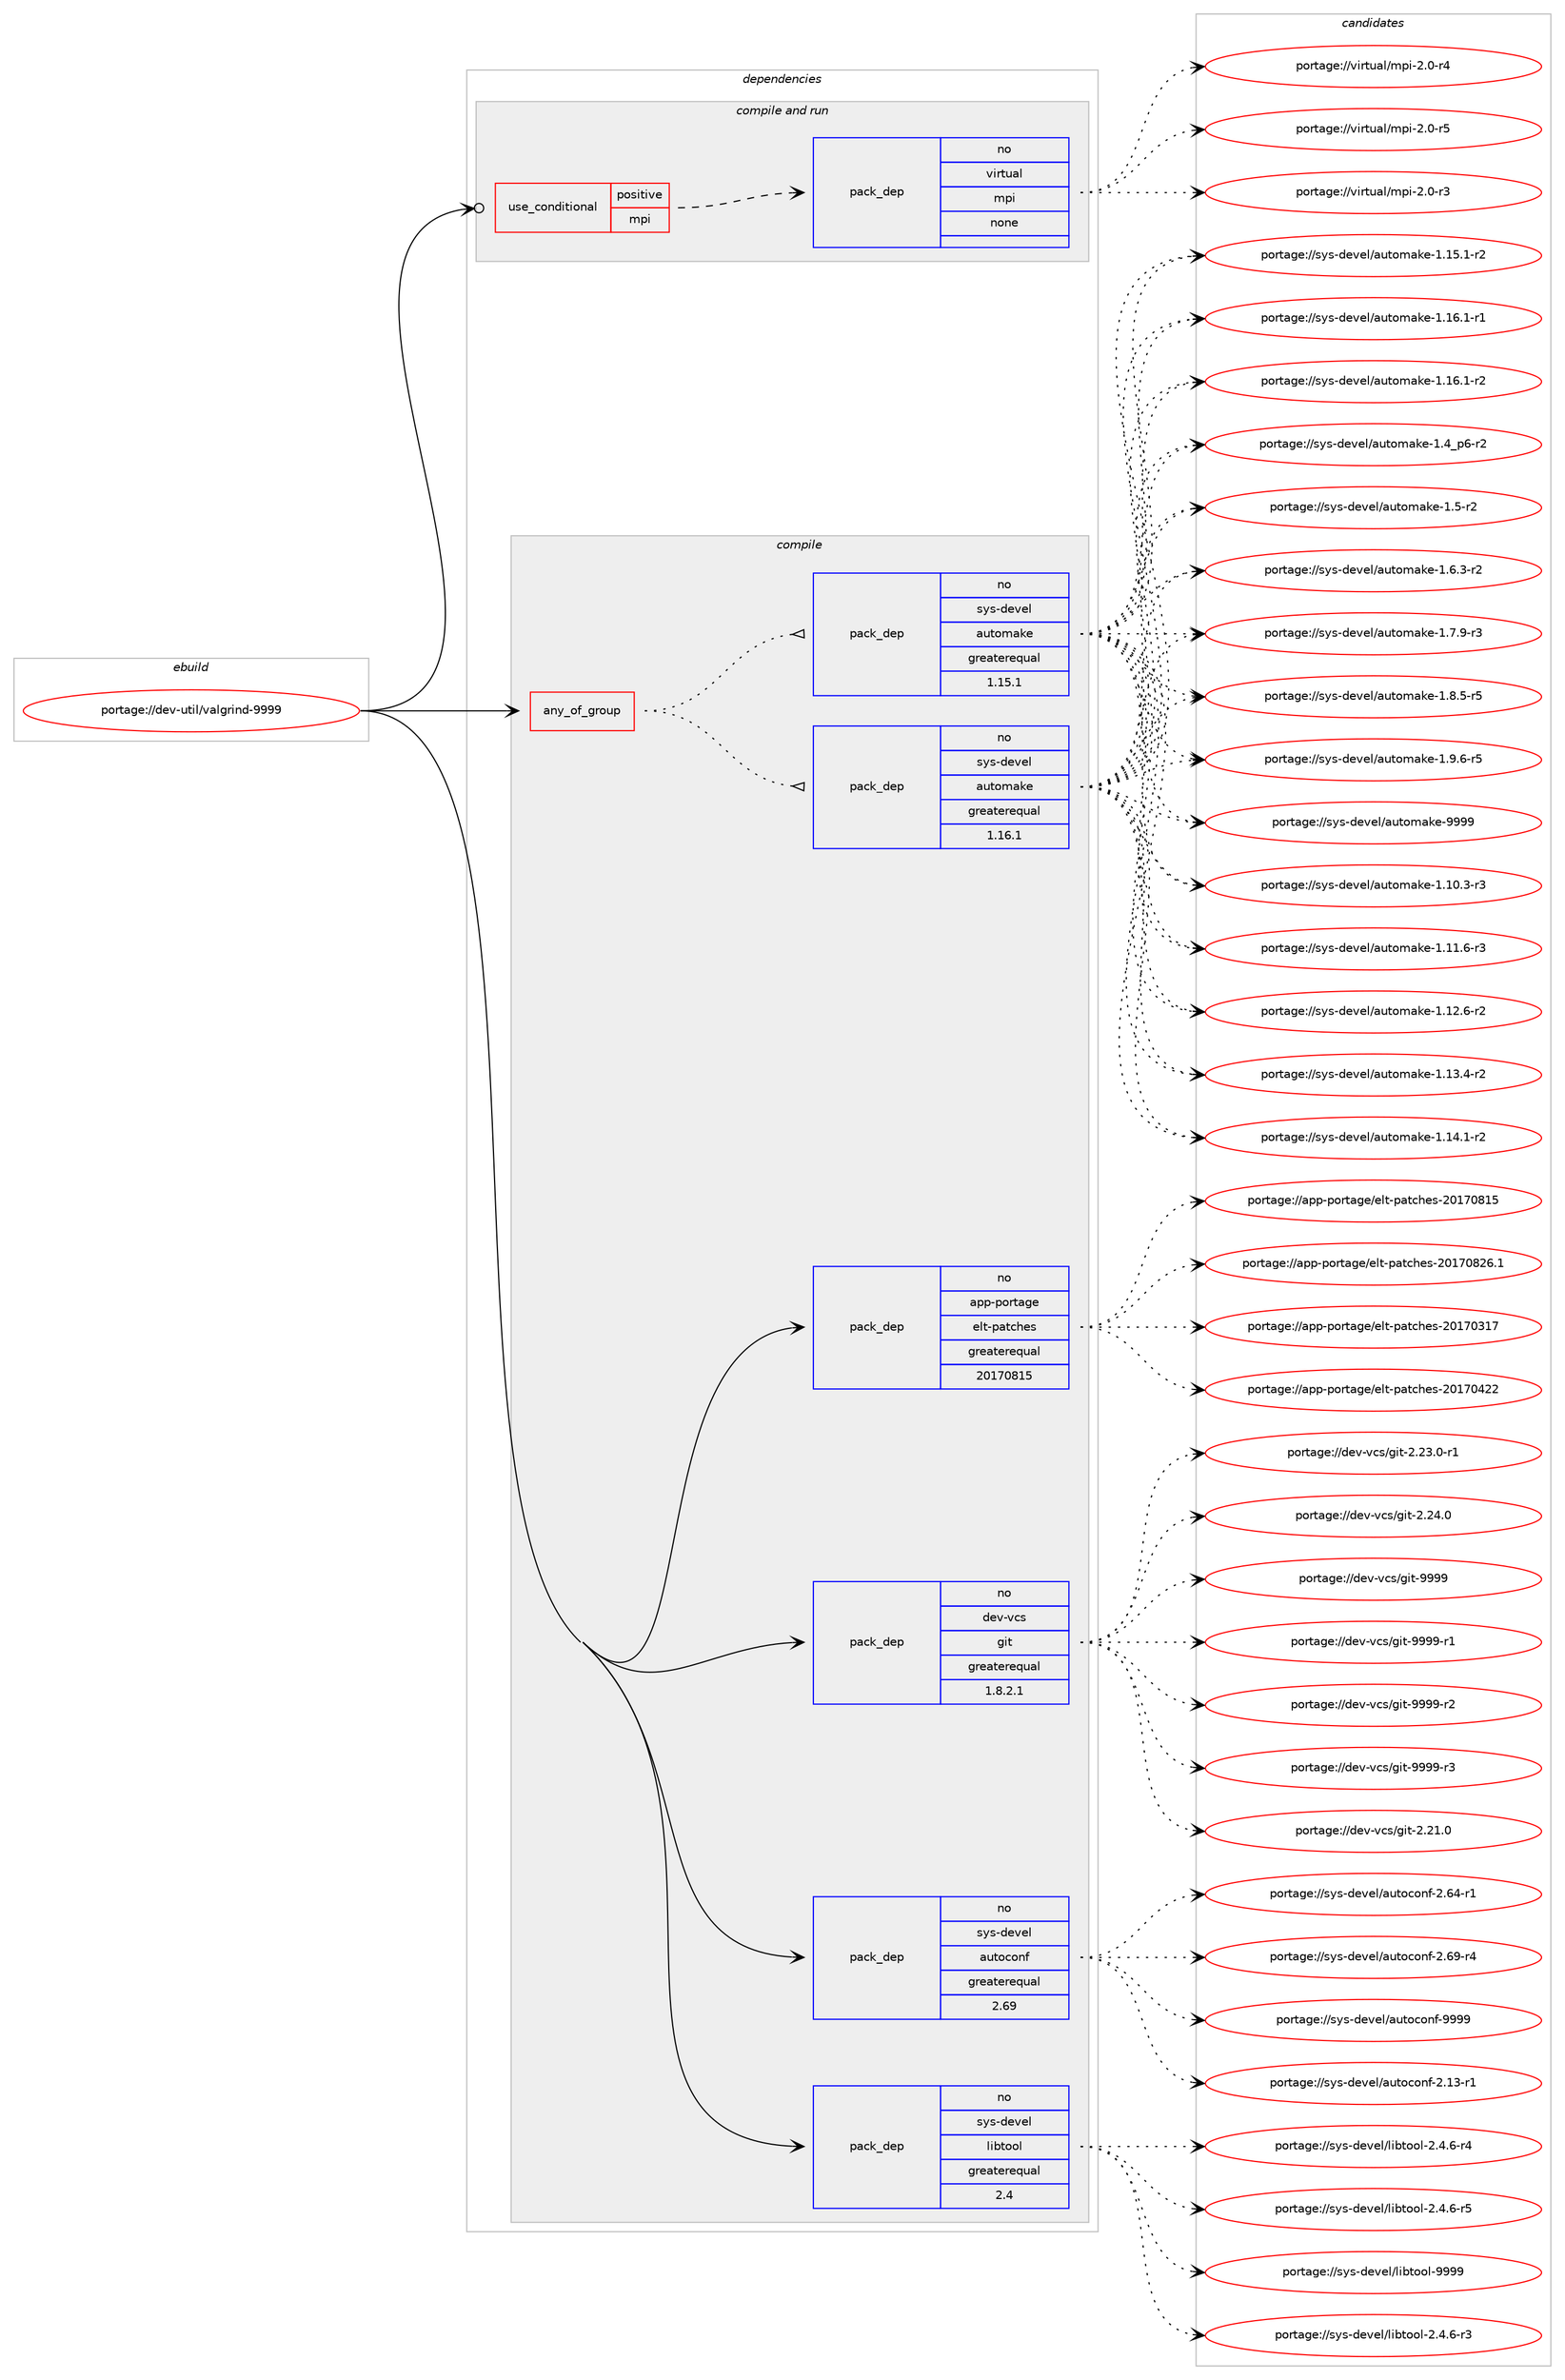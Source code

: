 digraph prolog {

# *************
# Graph options
# *************

newrank=true;
concentrate=true;
compound=true;
graph [rankdir=LR,fontname=Helvetica,fontsize=10,ranksep=1.5];#, ranksep=2.5, nodesep=0.2];
edge  [arrowhead=vee];
node  [fontname=Helvetica,fontsize=10];

# **********
# The ebuild
# **********

subgraph cluster_leftcol {
color=gray;
rank=same;
label=<<i>ebuild</i>>;
id [label="portage://dev-util/valgrind-9999", color=red, width=4, href="../dev-util/valgrind-9999.svg"];
}

# ****************
# The dependencies
# ****************

subgraph cluster_midcol {
color=gray;
label=<<i>dependencies</i>>;
subgraph cluster_compile {
fillcolor="#eeeeee";
style=filled;
label=<<i>compile</i>>;
subgraph any3652 {
dependency265870 [label=<<TABLE BORDER="0" CELLBORDER="1" CELLSPACING="0" CELLPADDING="4"><TR><TD CELLPADDING="10">any_of_group</TD></TR></TABLE>>, shape=none, color=red];subgraph pack190204 {
dependency265871 [label=<<TABLE BORDER="0" CELLBORDER="1" CELLSPACING="0" CELLPADDING="4" WIDTH="220"><TR><TD ROWSPAN="6" CELLPADDING="30">pack_dep</TD></TR><TR><TD WIDTH="110">no</TD></TR><TR><TD>sys-devel</TD></TR><TR><TD>automake</TD></TR><TR><TD>greaterequal</TD></TR><TR><TD>1.16.1</TD></TR></TABLE>>, shape=none, color=blue];
}
dependency265870:e -> dependency265871:w [weight=20,style="dotted",arrowhead="oinv"];
subgraph pack190205 {
dependency265872 [label=<<TABLE BORDER="0" CELLBORDER="1" CELLSPACING="0" CELLPADDING="4" WIDTH="220"><TR><TD ROWSPAN="6" CELLPADDING="30">pack_dep</TD></TR><TR><TD WIDTH="110">no</TD></TR><TR><TD>sys-devel</TD></TR><TR><TD>automake</TD></TR><TR><TD>greaterequal</TD></TR><TR><TD>1.15.1</TD></TR></TABLE>>, shape=none, color=blue];
}
dependency265870:e -> dependency265872:w [weight=20,style="dotted",arrowhead="oinv"];
}
id:e -> dependency265870:w [weight=20,style="solid",arrowhead="vee"];
subgraph pack190206 {
dependency265873 [label=<<TABLE BORDER="0" CELLBORDER="1" CELLSPACING="0" CELLPADDING="4" WIDTH="220"><TR><TD ROWSPAN="6" CELLPADDING="30">pack_dep</TD></TR><TR><TD WIDTH="110">no</TD></TR><TR><TD>app-portage</TD></TR><TR><TD>elt-patches</TD></TR><TR><TD>greaterequal</TD></TR><TR><TD>20170815</TD></TR></TABLE>>, shape=none, color=blue];
}
id:e -> dependency265873:w [weight=20,style="solid",arrowhead="vee"];
subgraph pack190207 {
dependency265874 [label=<<TABLE BORDER="0" CELLBORDER="1" CELLSPACING="0" CELLPADDING="4" WIDTH="220"><TR><TD ROWSPAN="6" CELLPADDING="30">pack_dep</TD></TR><TR><TD WIDTH="110">no</TD></TR><TR><TD>dev-vcs</TD></TR><TR><TD>git</TD></TR><TR><TD>greaterequal</TD></TR><TR><TD>1.8.2.1</TD></TR></TABLE>>, shape=none, color=blue];
}
id:e -> dependency265874:w [weight=20,style="solid",arrowhead="vee"];
subgraph pack190208 {
dependency265875 [label=<<TABLE BORDER="0" CELLBORDER="1" CELLSPACING="0" CELLPADDING="4" WIDTH="220"><TR><TD ROWSPAN="6" CELLPADDING="30">pack_dep</TD></TR><TR><TD WIDTH="110">no</TD></TR><TR><TD>sys-devel</TD></TR><TR><TD>autoconf</TD></TR><TR><TD>greaterequal</TD></TR><TR><TD>2.69</TD></TR></TABLE>>, shape=none, color=blue];
}
id:e -> dependency265875:w [weight=20,style="solid",arrowhead="vee"];
subgraph pack190209 {
dependency265876 [label=<<TABLE BORDER="0" CELLBORDER="1" CELLSPACING="0" CELLPADDING="4" WIDTH="220"><TR><TD ROWSPAN="6" CELLPADDING="30">pack_dep</TD></TR><TR><TD WIDTH="110">no</TD></TR><TR><TD>sys-devel</TD></TR><TR><TD>libtool</TD></TR><TR><TD>greaterequal</TD></TR><TR><TD>2.4</TD></TR></TABLE>>, shape=none, color=blue];
}
id:e -> dependency265876:w [weight=20,style="solid",arrowhead="vee"];
}
subgraph cluster_compileandrun {
fillcolor="#eeeeee";
style=filled;
label=<<i>compile and run</i>>;
subgraph cond71940 {
dependency265877 [label=<<TABLE BORDER="0" CELLBORDER="1" CELLSPACING="0" CELLPADDING="4"><TR><TD ROWSPAN="3" CELLPADDING="10">use_conditional</TD></TR><TR><TD>positive</TD></TR><TR><TD>mpi</TD></TR></TABLE>>, shape=none, color=red];
subgraph pack190210 {
dependency265878 [label=<<TABLE BORDER="0" CELLBORDER="1" CELLSPACING="0" CELLPADDING="4" WIDTH="220"><TR><TD ROWSPAN="6" CELLPADDING="30">pack_dep</TD></TR><TR><TD WIDTH="110">no</TD></TR><TR><TD>virtual</TD></TR><TR><TD>mpi</TD></TR><TR><TD>none</TD></TR><TR><TD></TD></TR></TABLE>>, shape=none, color=blue];
}
dependency265877:e -> dependency265878:w [weight=20,style="dashed",arrowhead="vee"];
}
id:e -> dependency265877:w [weight=20,style="solid",arrowhead="odotvee"];
}
subgraph cluster_run {
fillcolor="#eeeeee";
style=filled;
label=<<i>run</i>>;
}
}

# **************
# The candidates
# **************

subgraph cluster_choices {
rank=same;
color=gray;
label=<<i>candidates</i>>;

subgraph choice190204 {
color=black;
nodesep=1;
choiceportage11512111545100101118101108479711711611110997107101454946494846514511451 [label="portage://sys-devel/automake-1.10.3-r3", color=red, width=4,href="../sys-devel/automake-1.10.3-r3.svg"];
choiceportage11512111545100101118101108479711711611110997107101454946494946544511451 [label="portage://sys-devel/automake-1.11.6-r3", color=red, width=4,href="../sys-devel/automake-1.11.6-r3.svg"];
choiceportage11512111545100101118101108479711711611110997107101454946495046544511450 [label="portage://sys-devel/automake-1.12.6-r2", color=red, width=4,href="../sys-devel/automake-1.12.6-r2.svg"];
choiceportage11512111545100101118101108479711711611110997107101454946495146524511450 [label="portage://sys-devel/automake-1.13.4-r2", color=red, width=4,href="../sys-devel/automake-1.13.4-r2.svg"];
choiceportage11512111545100101118101108479711711611110997107101454946495246494511450 [label="portage://sys-devel/automake-1.14.1-r2", color=red, width=4,href="../sys-devel/automake-1.14.1-r2.svg"];
choiceportage11512111545100101118101108479711711611110997107101454946495346494511450 [label="portage://sys-devel/automake-1.15.1-r2", color=red, width=4,href="../sys-devel/automake-1.15.1-r2.svg"];
choiceportage11512111545100101118101108479711711611110997107101454946495446494511449 [label="portage://sys-devel/automake-1.16.1-r1", color=red, width=4,href="../sys-devel/automake-1.16.1-r1.svg"];
choiceportage11512111545100101118101108479711711611110997107101454946495446494511450 [label="portage://sys-devel/automake-1.16.1-r2", color=red, width=4,href="../sys-devel/automake-1.16.1-r2.svg"];
choiceportage115121115451001011181011084797117116111109971071014549465295112544511450 [label="portage://sys-devel/automake-1.4_p6-r2", color=red, width=4,href="../sys-devel/automake-1.4_p6-r2.svg"];
choiceportage11512111545100101118101108479711711611110997107101454946534511450 [label="portage://sys-devel/automake-1.5-r2", color=red, width=4,href="../sys-devel/automake-1.5-r2.svg"];
choiceportage115121115451001011181011084797117116111109971071014549465446514511450 [label="portage://sys-devel/automake-1.6.3-r2", color=red, width=4,href="../sys-devel/automake-1.6.3-r2.svg"];
choiceportage115121115451001011181011084797117116111109971071014549465546574511451 [label="portage://sys-devel/automake-1.7.9-r3", color=red, width=4,href="../sys-devel/automake-1.7.9-r3.svg"];
choiceportage115121115451001011181011084797117116111109971071014549465646534511453 [label="portage://sys-devel/automake-1.8.5-r5", color=red, width=4,href="../sys-devel/automake-1.8.5-r5.svg"];
choiceportage115121115451001011181011084797117116111109971071014549465746544511453 [label="portage://sys-devel/automake-1.9.6-r5", color=red, width=4,href="../sys-devel/automake-1.9.6-r5.svg"];
choiceportage115121115451001011181011084797117116111109971071014557575757 [label="portage://sys-devel/automake-9999", color=red, width=4,href="../sys-devel/automake-9999.svg"];
dependency265871:e -> choiceportage11512111545100101118101108479711711611110997107101454946494846514511451:w [style=dotted,weight="100"];
dependency265871:e -> choiceportage11512111545100101118101108479711711611110997107101454946494946544511451:w [style=dotted,weight="100"];
dependency265871:e -> choiceportage11512111545100101118101108479711711611110997107101454946495046544511450:w [style=dotted,weight="100"];
dependency265871:e -> choiceportage11512111545100101118101108479711711611110997107101454946495146524511450:w [style=dotted,weight="100"];
dependency265871:e -> choiceportage11512111545100101118101108479711711611110997107101454946495246494511450:w [style=dotted,weight="100"];
dependency265871:e -> choiceportage11512111545100101118101108479711711611110997107101454946495346494511450:w [style=dotted,weight="100"];
dependency265871:e -> choiceportage11512111545100101118101108479711711611110997107101454946495446494511449:w [style=dotted,weight="100"];
dependency265871:e -> choiceportage11512111545100101118101108479711711611110997107101454946495446494511450:w [style=dotted,weight="100"];
dependency265871:e -> choiceportage115121115451001011181011084797117116111109971071014549465295112544511450:w [style=dotted,weight="100"];
dependency265871:e -> choiceportage11512111545100101118101108479711711611110997107101454946534511450:w [style=dotted,weight="100"];
dependency265871:e -> choiceportage115121115451001011181011084797117116111109971071014549465446514511450:w [style=dotted,weight="100"];
dependency265871:e -> choiceportage115121115451001011181011084797117116111109971071014549465546574511451:w [style=dotted,weight="100"];
dependency265871:e -> choiceportage115121115451001011181011084797117116111109971071014549465646534511453:w [style=dotted,weight="100"];
dependency265871:e -> choiceportage115121115451001011181011084797117116111109971071014549465746544511453:w [style=dotted,weight="100"];
dependency265871:e -> choiceportage115121115451001011181011084797117116111109971071014557575757:w [style=dotted,weight="100"];
}
subgraph choice190205 {
color=black;
nodesep=1;
choiceportage11512111545100101118101108479711711611110997107101454946494846514511451 [label="portage://sys-devel/automake-1.10.3-r3", color=red, width=4,href="../sys-devel/automake-1.10.3-r3.svg"];
choiceportage11512111545100101118101108479711711611110997107101454946494946544511451 [label="portage://sys-devel/automake-1.11.6-r3", color=red, width=4,href="../sys-devel/automake-1.11.6-r3.svg"];
choiceportage11512111545100101118101108479711711611110997107101454946495046544511450 [label="portage://sys-devel/automake-1.12.6-r2", color=red, width=4,href="../sys-devel/automake-1.12.6-r2.svg"];
choiceportage11512111545100101118101108479711711611110997107101454946495146524511450 [label="portage://sys-devel/automake-1.13.4-r2", color=red, width=4,href="../sys-devel/automake-1.13.4-r2.svg"];
choiceportage11512111545100101118101108479711711611110997107101454946495246494511450 [label="portage://sys-devel/automake-1.14.1-r2", color=red, width=4,href="../sys-devel/automake-1.14.1-r2.svg"];
choiceportage11512111545100101118101108479711711611110997107101454946495346494511450 [label="portage://sys-devel/automake-1.15.1-r2", color=red, width=4,href="../sys-devel/automake-1.15.1-r2.svg"];
choiceportage11512111545100101118101108479711711611110997107101454946495446494511449 [label="portage://sys-devel/automake-1.16.1-r1", color=red, width=4,href="../sys-devel/automake-1.16.1-r1.svg"];
choiceportage11512111545100101118101108479711711611110997107101454946495446494511450 [label="portage://sys-devel/automake-1.16.1-r2", color=red, width=4,href="../sys-devel/automake-1.16.1-r2.svg"];
choiceportage115121115451001011181011084797117116111109971071014549465295112544511450 [label="portage://sys-devel/automake-1.4_p6-r2", color=red, width=4,href="../sys-devel/automake-1.4_p6-r2.svg"];
choiceportage11512111545100101118101108479711711611110997107101454946534511450 [label="portage://sys-devel/automake-1.5-r2", color=red, width=4,href="../sys-devel/automake-1.5-r2.svg"];
choiceportage115121115451001011181011084797117116111109971071014549465446514511450 [label="portage://sys-devel/automake-1.6.3-r2", color=red, width=4,href="../sys-devel/automake-1.6.3-r2.svg"];
choiceportage115121115451001011181011084797117116111109971071014549465546574511451 [label="portage://sys-devel/automake-1.7.9-r3", color=red, width=4,href="../sys-devel/automake-1.7.9-r3.svg"];
choiceportage115121115451001011181011084797117116111109971071014549465646534511453 [label="portage://sys-devel/automake-1.8.5-r5", color=red, width=4,href="../sys-devel/automake-1.8.5-r5.svg"];
choiceportage115121115451001011181011084797117116111109971071014549465746544511453 [label="portage://sys-devel/automake-1.9.6-r5", color=red, width=4,href="../sys-devel/automake-1.9.6-r5.svg"];
choiceportage115121115451001011181011084797117116111109971071014557575757 [label="portage://sys-devel/automake-9999", color=red, width=4,href="../sys-devel/automake-9999.svg"];
dependency265872:e -> choiceportage11512111545100101118101108479711711611110997107101454946494846514511451:w [style=dotted,weight="100"];
dependency265872:e -> choiceportage11512111545100101118101108479711711611110997107101454946494946544511451:w [style=dotted,weight="100"];
dependency265872:e -> choiceportage11512111545100101118101108479711711611110997107101454946495046544511450:w [style=dotted,weight="100"];
dependency265872:e -> choiceportage11512111545100101118101108479711711611110997107101454946495146524511450:w [style=dotted,weight="100"];
dependency265872:e -> choiceportage11512111545100101118101108479711711611110997107101454946495246494511450:w [style=dotted,weight="100"];
dependency265872:e -> choiceportage11512111545100101118101108479711711611110997107101454946495346494511450:w [style=dotted,weight="100"];
dependency265872:e -> choiceportage11512111545100101118101108479711711611110997107101454946495446494511449:w [style=dotted,weight="100"];
dependency265872:e -> choiceportage11512111545100101118101108479711711611110997107101454946495446494511450:w [style=dotted,weight="100"];
dependency265872:e -> choiceportage115121115451001011181011084797117116111109971071014549465295112544511450:w [style=dotted,weight="100"];
dependency265872:e -> choiceportage11512111545100101118101108479711711611110997107101454946534511450:w [style=dotted,weight="100"];
dependency265872:e -> choiceportage115121115451001011181011084797117116111109971071014549465446514511450:w [style=dotted,weight="100"];
dependency265872:e -> choiceportage115121115451001011181011084797117116111109971071014549465546574511451:w [style=dotted,weight="100"];
dependency265872:e -> choiceportage115121115451001011181011084797117116111109971071014549465646534511453:w [style=dotted,weight="100"];
dependency265872:e -> choiceportage115121115451001011181011084797117116111109971071014549465746544511453:w [style=dotted,weight="100"];
dependency265872:e -> choiceportage115121115451001011181011084797117116111109971071014557575757:w [style=dotted,weight="100"];
}
subgraph choice190206 {
color=black;
nodesep=1;
choiceportage97112112451121111141169710310147101108116451129711699104101115455048495548514955 [label="portage://app-portage/elt-patches-20170317", color=red, width=4,href="../app-portage/elt-patches-20170317.svg"];
choiceportage97112112451121111141169710310147101108116451129711699104101115455048495548525050 [label="portage://app-portage/elt-patches-20170422", color=red, width=4,href="../app-portage/elt-patches-20170422.svg"];
choiceportage97112112451121111141169710310147101108116451129711699104101115455048495548564953 [label="portage://app-portage/elt-patches-20170815", color=red, width=4,href="../app-portage/elt-patches-20170815.svg"];
choiceportage971121124511211111411697103101471011081164511297116991041011154550484955485650544649 [label="portage://app-portage/elt-patches-20170826.1", color=red, width=4,href="../app-portage/elt-patches-20170826.1.svg"];
dependency265873:e -> choiceportage97112112451121111141169710310147101108116451129711699104101115455048495548514955:w [style=dotted,weight="100"];
dependency265873:e -> choiceportage97112112451121111141169710310147101108116451129711699104101115455048495548525050:w [style=dotted,weight="100"];
dependency265873:e -> choiceportage97112112451121111141169710310147101108116451129711699104101115455048495548564953:w [style=dotted,weight="100"];
dependency265873:e -> choiceportage971121124511211111411697103101471011081164511297116991041011154550484955485650544649:w [style=dotted,weight="100"];
}
subgraph choice190207 {
color=black;
nodesep=1;
choiceportage10010111845118991154710310511645504650494648 [label="portage://dev-vcs/git-2.21.0", color=red, width=4,href="../dev-vcs/git-2.21.0.svg"];
choiceportage100101118451189911547103105116455046505146484511449 [label="portage://dev-vcs/git-2.23.0-r1", color=red, width=4,href="../dev-vcs/git-2.23.0-r1.svg"];
choiceportage10010111845118991154710310511645504650524648 [label="portage://dev-vcs/git-2.24.0", color=red, width=4,href="../dev-vcs/git-2.24.0.svg"];
choiceportage1001011184511899115471031051164557575757 [label="portage://dev-vcs/git-9999", color=red, width=4,href="../dev-vcs/git-9999.svg"];
choiceportage10010111845118991154710310511645575757574511449 [label="portage://dev-vcs/git-9999-r1", color=red, width=4,href="../dev-vcs/git-9999-r1.svg"];
choiceportage10010111845118991154710310511645575757574511450 [label="portage://dev-vcs/git-9999-r2", color=red, width=4,href="../dev-vcs/git-9999-r2.svg"];
choiceportage10010111845118991154710310511645575757574511451 [label="portage://dev-vcs/git-9999-r3", color=red, width=4,href="../dev-vcs/git-9999-r3.svg"];
dependency265874:e -> choiceportage10010111845118991154710310511645504650494648:w [style=dotted,weight="100"];
dependency265874:e -> choiceportage100101118451189911547103105116455046505146484511449:w [style=dotted,weight="100"];
dependency265874:e -> choiceportage10010111845118991154710310511645504650524648:w [style=dotted,weight="100"];
dependency265874:e -> choiceportage1001011184511899115471031051164557575757:w [style=dotted,weight="100"];
dependency265874:e -> choiceportage10010111845118991154710310511645575757574511449:w [style=dotted,weight="100"];
dependency265874:e -> choiceportage10010111845118991154710310511645575757574511450:w [style=dotted,weight="100"];
dependency265874:e -> choiceportage10010111845118991154710310511645575757574511451:w [style=dotted,weight="100"];
}
subgraph choice190208 {
color=black;
nodesep=1;
choiceportage1151211154510010111810110847971171161119911111010245504649514511449 [label="portage://sys-devel/autoconf-2.13-r1", color=red, width=4,href="../sys-devel/autoconf-2.13-r1.svg"];
choiceportage1151211154510010111810110847971171161119911111010245504654524511449 [label="portage://sys-devel/autoconf-2.64-r1", color=red, width=4,href="../sys-devel/autoconf-2.64-r1.svg"];
choiceportage1151211154510010111810110847971171161119911111010245504654574511452 [label="portage://sys-devel/autoconf-2.69-r4", color=red, width=4,href="../sys-devel/autoconf-2.69-r4.svg"];
choiceportage115121115451001011181011084797117116111991111101024557575757 [label="portage://sys-devel/autoconf-9999", color=red, width=4,href="../sys-devel/autoconf-9999.svg"];
dependency265875:e -> choiceportage1151211154510010111810110847971171161119911111010245504649514511449:w [style=dotted,weight="100"];
dependency265875:e -> choiceportage1151211154510010111810110847971171161119911111010245504654524511449:w [style=dotted,weight="100"];
dependency265875:e -> choiceportage1151211154510010111810110847971171161119911111010245504654574511452:w [style=dotted,weight="100"];
dependency265875:e -> choiceportage115121115451001011181011084797117116111991111101024557575757:w [style=dotted,weight="100"];
}
subgraph choice190209 {
color=black;
nodesep=1;
choiceportage1151211154510010111810110847108105981161111111084550465246544511451 [label="portage://sys-devel/libtool-2.4.6-r3", color=red, width=4,href="../sys-devel/libtool-2.4.6-r3.svg"];
choiceportage1151211154510010111810110847108105981161111111084550465246544511452 [label="portage://sys-devel/libtool-2.4.6-r4", color=red, width=4,href="../sys-devel/libtool-2.4.6-r4.svg"];
choiceportage1151211154510010111810110847108105981161111111084550465246544511453 [label="portage://sys-devel/libtool-2.4.6-r5", color=red, width=4,href="../sys-devel/libtool-2.4.6-r5.svg"];
choiceportage1151211154510010111810110847108105981161111111084557575757 [label="portage://sys-devel/libtool-9999", color=red, width=4,href="../sys-devel/libtool-9999.svg"];
dependency265876:e -> choiceportage1151211154510010111810110847108105981161111111084550465246544511451:w [style=dotted,weight="100"];
dependency265876:e -> choiceportage1151211154510010111810110847108105981161111111084550465246544511452:w [style=dotted,weight="100"];
dependency265876:e -> choiceportage1151211154510010111810110847108105981161111111084550465246544511453:w [style=dotted,weight="100"];
dependency265876:e -> choiceportage1151211154510010111810110847108105981161111111084557575757:w [style=dotted,weight="100"];
}
subgraph choice190210 {
color=black;
nodesep=1;
choiceportage1181051141161179710847109112105455046484511451 [label="portage://virtual/mpi-2.0-r3", color=red, width=4,href="../virtual/mpi-2.0-r3.svg"];
choiceportage1181051141161179710847109112105455046484511452 [label="portage://virtual/mpi-2.0-r4", color=red, width=4,href="../virtual/mpi-2.0-r4.svg"];
choiceportage1181051141161179710847109112105455046484511453 [label="portage://virtual/mpi-2.0-r5", color=red, width=4,href="../virtual/mpi-2.0-r5.svg"];
dependency265878:e -> choiceportage1181051141161179710847109112105455046484511451:w [style=dotted,weight="100"];
dependency265878:e -> choiceportage1181051141161179710847109112105455046484511452:w [style=dotted,weight="100"];
dependency265878:e -> choiceportage1181051141161179710847109112105455046484511453:w [style=dotted,weight="100"];
}
}

}
